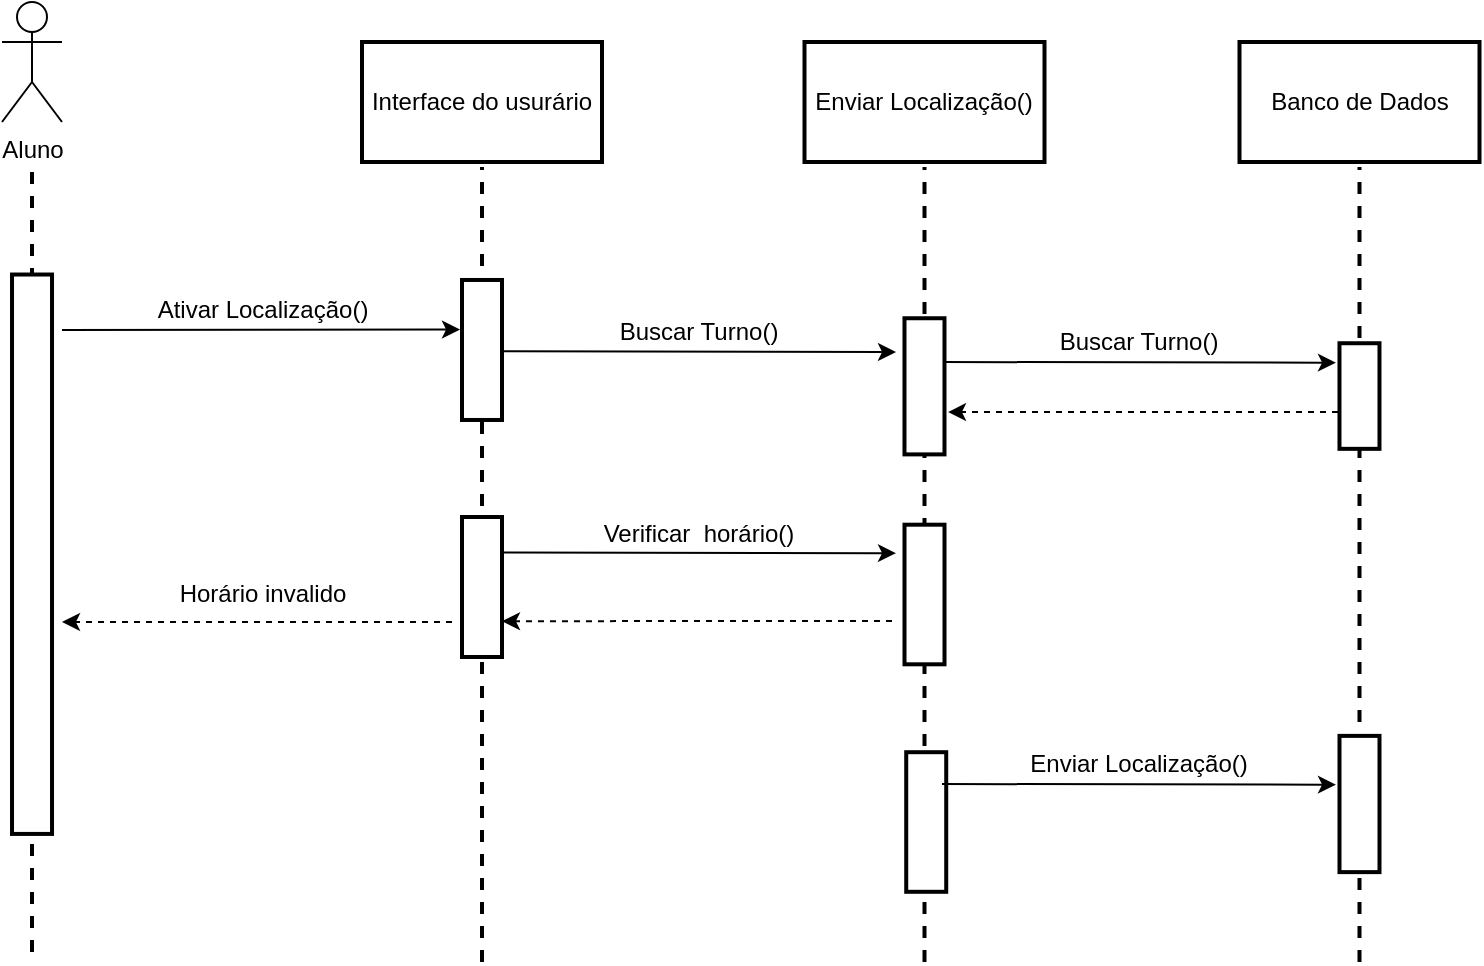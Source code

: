 <mxfile version="12.5.6" type="device"><diagram id="C5RBs43oDa-KdzZeNtuy" name="Page-1"><mxGraphModel dx="1422" dy="794" grid="1" gridSize="10" guides="1" tooltips="1" connect="1" arrows="1" fold="1" page="1" pageScale="1" pageWidth="1169" pageHeight="827" background="none" math="0" shadow="0"><root><mxCell id="WIyWlLk6GJQsqaUBKTNV-0"/><mxCell id="WIyWlLk6GJQsqaUBKTNV-1" parent="WIyWlLk6GJQsqaUBKTNV-0"/><mxCell id="uXj5kxqafkHv1mB6yQvV-0" value="Aluno" style="shape=umlActor;verticalLabelPosition=bottom;labelBackgroundColor=#ffffff;verticalAlign=top;html=1;outlineConnect=0;" parent="WIyWlLk6GJQsqaUBKTNV-1" vertex="1"><mxGeometry x="40" y="40" width="30" height="60" as="geometry"/></mxCell><mxCell id="uXj5kxqafkHv1mB6yQvV-7" value="" style="line;strokeWidth=2;html=1;perimeter=backbonePerimeter;points=[];outlineConnect=0;dashed=1;rotation=-90;" parent="WIyWlLk6GJQsqaUBKTNV-1" vertex="1"><mxGeometry x="81.25" y="316.25" width="397.5" height="10" as="geometry"/></mxCell><mxCell id="uXj5kxqafkHv1mB6yQvV-9" value="" style="rounded=0;whiteSpace=wrap;html=1;strokeWidth=2;rotation=-90;" parent="WIyWlLk6GJQsqaUBKTNV-1" vertex="1"><mxGeometry x="245" y="203.99" width="70" height="20" as="geometry"/></mxCell><mxCell id="uXj5kxqafkHv1mB6yQvV-11" value="Interface do usurário" style="rounded=0;whiteSpace=wrap;html=1;strokeWidth=2;" parent="WIyWlLk6GJQsqaUBKTNV-1" vertex="1"><mxGeometry x="220" y="60" width="120" height="60" as="geometry"/></mxCell><mxCell id="uXj5kxqafkHv1mB6yQvV-13" value="" style="line;strokeWidth=2;html=1;perimeter=backbonePerimeter;points=[];outlineConnect=0;dashed=1;rotation=-90;" parent="WIyWlLk6GJQsqaUBKTNV-1" vertex="1"><mxGeometry x="-142.5" y="312.5" width="395" height="10" as="geometry"/></mxCell><mxCell id="uXj5kxqafkHv1mB6yQvV-14" value="" style="rounded=0;whiteSpace=wrap;html=1;strokeWidth=2;rotation=-90;" parent="WIyWlLk6GJQsqaUBKTNV-1" vertex="1"><mxGeometry x="-84.84" y="306.11" width="279.7" height="20" as="geometry"/></mxCell><mxCell id="uXj5kxqafkHv1mB6yQvV-18" value="" style="endArrow=classic;html=1;entryX=0.646;entryY=-0.05;entryDx=0;entryDy=0;entryPerimeter=0;" parent="WIyWlLk6GJQsqaUBKTNV-1" target="uXj5kxqafkHv1mB6yQvV-9" edge="1"><mxGeometry width="50" height="50" relative="1" as="geometry"><mxPoint x="70" y="204" as="sourcePoint"/><mxPoint x="260" y="201" as="targetPoint"/></mxGeometry></mxCell><mxCell id="uXj5kxqafkHv1mB6yQvV-19" value="Ativar Localização()" style="text;html=1;align=center;verticalAlign=middle;resizable=0;points=[];labelBackgroundColor=#ffffff;" parent="uXj5kxqafkHv1mB6yQvV-18" vertex="1" connectable="0"><mxGeometry x="0.4" y="-2" relative="1" as="geometry"><mxPoint x="-40" y="-12" as="offset"/></mxGeometry></mxCell><mxCell id="uXj5kxqafkHv1mB6yQvV-20" value="" style="line;strokeWidth=2;html=1;perimeter=backbonePerimeter;points=[];outlineConnect=0;dashed=1;rotation=-90;" parent="WIyWlLk6GJQsqaUBKTNV-1" vertex="1"><mxGeometry x="520" y="316.25" width="397.5" height="10" as="geometry"/></mxCell><mxCell id="uXj5kxqafkHv1mB6yQvV-21" value="" style="rounded=0;whiteSpace=wrap;html=1;strokeWidth=2;rotation=-90;" parent="WIyWlLk6GJQsqaUBKTNV-1" vertex="1"><mxGeometry x="692.34" y="227.02" width="52.8" height="20" as="geometry"/></mxCell><mxCell id="uXj5kxqafkHv1mB6yQvV-22" value="Banco de Dados" style="rounded=0;whiteSpace=wrap;html=1;strokeWidth=2;" parent="WIyWlLk6GJQsqaUBKTNV-1" vertex="1"><mxGeometry x="658.75" y="60" width="120" height="60" as="geometry"/></mxCell><mxCell id="uXj5kxqafkHv1mB6yQvV-23" value="" style="endArrow=classic;html=1;entryX=0.914;entryY=-0.15;entryDx=0;entryDy=0;entryPerimeter=0;" parent="WIyWlLk6GJQsqaUBKTNV-1" edge="1"><mxGeometry width="50" height="50" relative="1" as="geometry"><mxPoint x="510" y="220" as="sourcePoint"/><mxPoint x="707" y="220.33" as="targetPoint"/></mxGeometry></mxCell><mxCell id="uXj5kxqafkHv1mB6yQvV-24" value="Buscar Turno()" style="text;html=1;align=center;verticalAlign=middle;resizable=0;points=[];labelBackgroundColor=#ffffff;" parent="uXj5kxqafkHv1mB6yQvV-23" vertex="1" connectable="0"><mxGeometry x="0.4" y="-2" relative="1" as="geometry"><mxPoint x="-40" y="-12" as="offset"/></mxGeometry></mxCell><mxCell id="uXj5kxqafkHv1mB6yQvV-25" value="" style="endArrow=classic;html=1;entryX=0.772;entryY=1.15;entryDx=0;entryDy=0;entryPerimeter=0;dashed=1;" parent="WIyWlLk6GJQsqaUBKTNV-1" edge="1"><mxGeometry width="50" height="50" relative="1" as="geometry"><mxPoint x="708" y="244.95" as="sourcePoint"/><mxPoint x="513" y="245.04" as="targetPoint"/></mxGeometry></mxCell><mxCell id="uXj5kxqafkHv1mB6yQvV-32" value="" style="rounded=0;whiteSpace=wrap;html=1;strokeWidth=2;rotation=-90;" parent="WIyWlLk6GJQsqaUBKTNV-1" vertex="1"><mxGeometry x="684.69" y="431" width="68.12" height="20" as="geometry"/></mxCell><mxCell id="7xly0c-VQlpw7IjHO5Du-2" value="" style="line;strokeWidth=2;html=1;perimeter=backbonePerimeter;points=[];outlineConnect=0;dashed=1;rotation=-90;" parent="WIyWlLk6GJQsqaUBKTNV-1" vertex="1"><mxGeometry x="302.5" y="316.25" width="397.5" height="10" as="geometry"/></mxCell><mxCell id="7xly0c-VQlpw7IjHO5Du-3" value="" style="rounded=0;whiteSpace=wrap;html=1;strokeWidth=2;rotation=-90;" parent="WIyWlLk6GJQsqaUBKTNV-1" vertex="1"><mxGeometry x="467.21" y="222.16" width="68.07" height="20" as="geometry"/></mxCell><mxCell id="7xly0c-VQlpw7IjHO5Du-4" value="Enviar Localização()" style="rounded=0;whiteSpace=wrap;html=1;strokeWidth=2;" parent="WIyWlLk6GJQsqaUBKTNV-1" vertex="1"><mxGeometry x="441.25" y="60" width="120" height="60" as="geometry"/></mxCell><mxCell id="7xly0c-VQlpw7IjHO5Du-5" value="" style="endArrow=classic;html=1;entryX=0.914;entryY=-0.15;entryDx=0;entryDy=0;entryPerimeter=0;" parent="WIyWlLk6GJQsqaUBKTNV-1" edge="1"><mxGeometry width="50" height="50" relative="1" as="geometry"><mxPoint x="290" y="214.68" as="sourcePoint"/><mxPoint x="487" y="215.01" as="targetPoint"/></mxGeometry></mxCell><mxCell id="7xly0c-VQlpw7IjHO5Du-6" value="Buscar Turno()" style="text;html=1;align=center;verticalAlign=middle;resizable=0;points=[];labelBackgroundColor=#ffffff;" parent="7xly0c-VQlpw7IjHO5Du-5" vertex="1" connectable="0"><mxGeometry x="0.4" y="-2" relative="1" as="geometry"><mxPoint x="-40" y="-12" as="offset"/></mxGeometry></mxCell><mxCell id="7xly0c-VQlpw7IjHO5Du-7" value="" style="endArrow=classic;html=1;entryX=0.914;entryY=-0.15;entryDx=0;entryDy=0;entryPerimeter=0;" parent="WIyWlLk6GJQsqaUBKTNV-1" edge="1"><mxGeometry width="50" height="50" relative="1" as="geometry"><mxPoint x="290" y="315.25" as="sourcePoint"/><mxPoint x="487" y="315.58" as="targetPoint"/></mxGeometry></mxCell><mxCell id="7xly0c-VQlpw7IjHO5Du-8" value="Verificar&amp;nbsp; horário()" style="text;html=1;align=center;verticalAlign=middle;resizable=0;points=[];labelBackgroundColor=#ffffff;" parent="7xly0c-VQlpw7IjHO5Du-7" vertex="1" connectable="0"><mxGeometry x="0.4" y="-2" relative="1" as="geometry"><mxPoint x="-40" y="-12" as="offset"/></mxGeometry></mxCell><mxCell id="7xly0c-VQlpw7IjHO5Du-9" value="" style="rounded=0;whiteSpace=wrap;html=1;strokeWidth=2;rotation=-90;" parent="WIyWlLk6GJQsqaUBKTNV-1" vertex="1"><mxGeometry x="466.35" y="326.25" width="69.8" height="20" as="geometry"/></mxCell><mxCell id="7xly0c-VQlpw7IjHO5Du-10" value="" style="endArrow=classic;html=1;entryX=0.772;entryY=1.15;entryDx=0;entryDy=0;entryPerimeter=0;dashed=1;" parent="WIyWlLk6GJQsqaUBKTNV-1" edge="1"><mxGeometry width="50" height="50" relative="1" as="geometry"><mxPoint x="485" y="349.5" as="sourcePoint"/><mxPoint x="290" y="349.59" as="targetPoint"/></mxGeometry></mxCell><mxCell id="7xly0c-VQlpw7IjHO5Du-11" value="" style="rounded=0;whiteSpace=wrap;html=1;strokeWidth=2;rotation=-90;" parent="WIyWlLk6GJQsqaUBKTNV-1" vertex="1"><mxGeometry x="245" y="322.5" width="70" height="20" as="geometry"/></mxCell><mxCell id="7xly0c-VQlpw7IjHO5Du-14" value="" style="rounded=0;whiteSpace=wrap;html=1;strokeWidth=2;rotation=-90;" parent="WIyWlLk6GJQsqaUBKTNV-1" vertex="1"><mxGeometry x="467.21" y="440" width="69.8" height="20" as="geometry"/></mxCell><mxCell id="7xly0c-VQlpw7IjHO5Du-17" value="" style="endArrow=classic;html=1;entryX=0.914;entryY=-0.15;entryDx=0;entryDy=0;entryPerimeter=0;" parent="WIyWlLk6GJQsqaUBKTNV-1" edge="1"><mxGeometry width="50" height="50" relative="1" as="geometry"><mxPoint x="510" y="431" as="sourcePoint"/><mxPoint x="707" y="431.33" as="targetPoint"/></mxGeometry></mxCell><mxCell id="7xly0c-VQlpw7IjHO5Du-18" value="Enviar Localização()" style="text;html=1;align=center;verticalAlign=middle;resizable=0;points=[];labelBackgroundColor=#ffffff;" parent="7xly0c-VQlpw7IjHO5Du-17" vertex="1" connectable="0"><mxGeometry x="0.4" y="-2" relative="1" as="geometry"><mxPoint x="-40" y="-12" as="offset"/></mxGeometry></mxCell><mxCell id="ko74urid3Aq5GxzCu9Wz-0" value="" style="endArrow=classic;html=1;dashed=1;" edge="1" parent="WIyWlLk6GJQsqaUBKTNV-1"><mxGeometry width="50" height="50" relative="1" as="geometry"><mxPoint x="265" y="350" as="sourcePoint"/><mxPoint x="70" y="350" as="targetPoint"/></mxGeometry></mxCell><mxCell id="ko74urid3Aq5GxzCu9Wz-1" value="Horário invalido" style="text;html=1;align=center;verticalAlign=middle;resizable=0;points=[];labelBackgroundColor=#ffffff;" vertex="1" connectable="0" parent="ko74urid3Aq5GxzCu9Wz-0"><mxGeometry x="0.59" y="2" relative="1" as="geometry"><mxPoint x="60" y="-15.82" as="offset"/></mxGeometry></mxCell></root></mxGraphModel></diagram></mxfile>